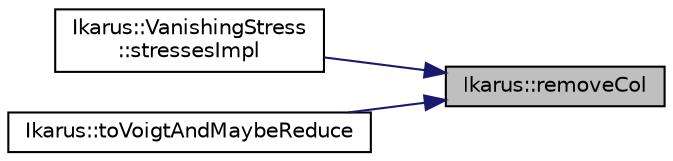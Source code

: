 digraph "Ikarus::removeCol"
{
 // LATEX_PDF_SIZE
  edge [fontname="Helvetica",fontsize="10",labelfontname="Helvetica",labelfontsize="10"];
  node [fontname="Helvetica",fontsize="10",shape=record];
  rankdir="RL";
  Node1 [label="Ikarus::removeCol",height=0.2,width=0.4,color="black", fillcolor="grey75", style="filled", fontcolor="black",tooltip="Removes specified columns from a matrix."];
  Node1 -> Node2 [dir="back",color="midnightblue",fontsize="10",style="solid"];
  Node2 [label="Ikarus::VanishingStress\l::stressesImpl",height=0.2,width=0.4,color="black", fillcolor="white", style="filled",URL="$a01338.html#a09ee586572c98a89b4b63e4952687ad4",tooltip="Computes the stresses for the VanishingStress material."];
  Node1 -> Node3 [dir="back",color="midnightblue",fontsize="10",style="solid"];
  Node3 [label="Ikarus::toVoigtAndMaybeReduce",height=0.2,width=0.4,color="black", fillcolor="white", style="filled",URL="$a00320.html#ga378c5569b7b899586e7c8006fb776351",tooltip="Converts a 3x3 matrix to Voigt notation, possibly reducing it based on material properties."];
}

